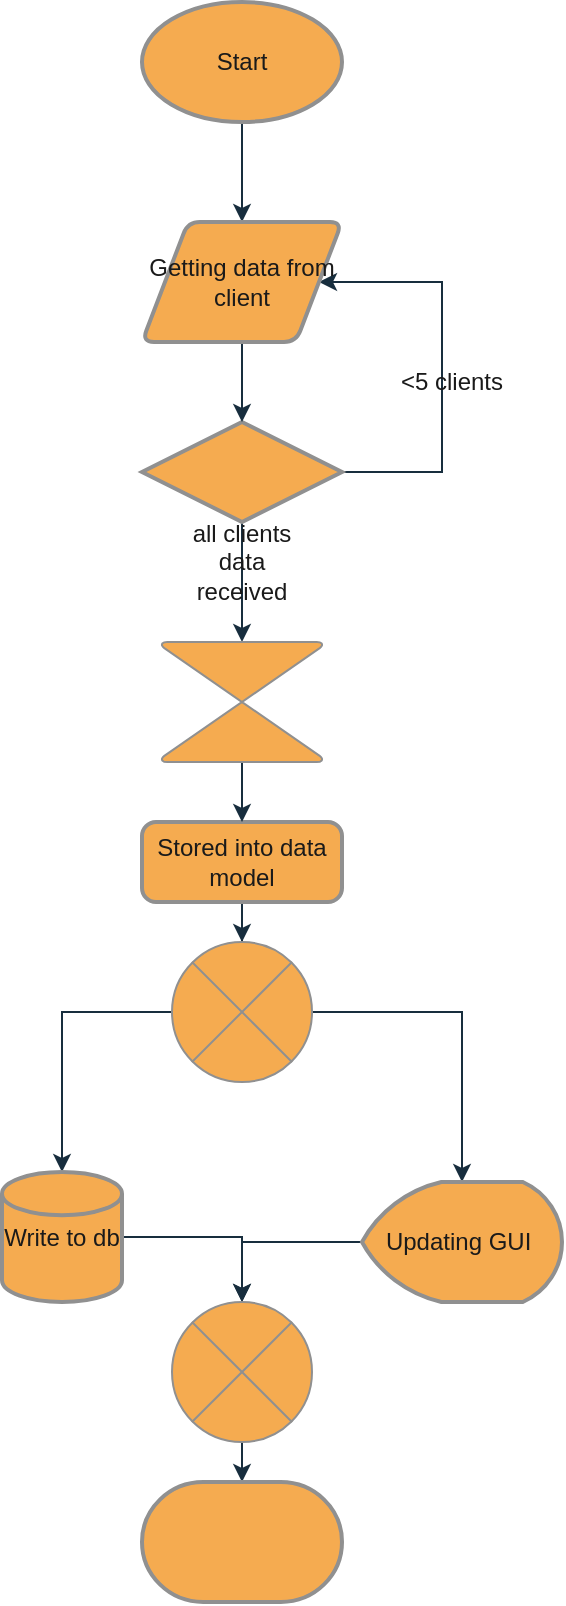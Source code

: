 <mxfile version="14.5.3" type="github">
  <diagram name="Page-1" id="c7488fd3-1785-93aa-aadb-54a6760d102a">
    <mxGraphModel dx="1364" dy="713" grid="1" gridSize="10" guides="1" tooltips="1" connect="1" arrows="1" fold="1" page="1" pageScale="1" pageWidth="1100" pageHeight="850" background="none" math="0" shadow="0">
      <root>
        <mxCell id="0" />
        <mxCell id="1" parent="0" />
        <mxCell id="Z4pv_fA-xn7JcEXI4NbQ-9" style="edgeStyle=orthogonalEdgeStyle;rounded=0;orthogonalLoop=1;jettySize=auto;html=1;entryX=0.5;entryY=0;entryDx=0;entryDy=0;strokeColor=#182E3E;fontColor=#1A1A1A;labelBackgroundColor=#EEEEEE;" edge="1" parent="1" source="Z4pv_fA-xn7JcEXI4NbQ-1" target="Z4pv_fA-xn7JcEXI4NbQ-4">
          <mxGeometry relative="1" as="geometry" />
        </mxCell>
        <mxCell id="Z4pv_fA-xn7JcEXI4NbQ-1" value="Start" style="strokeWidth=2;html=1;shape=mxgraph.flowchart.start_1;whiteSpace=wrap;fillColor=#F5AB50;strokeColor=#909090;fontColor=#1A1A1A;" vertex="1" parent="1">
          <mxGeometry x="90" y="24" width="100" height="60" as="geometry" />
        </mxCell>
        <mxCell id="Z4pv_fA-xn7JcEXI4NbQ-5" style="edgeStyle=orthogonalEdgeStyle;rounded=0;orthogonalLoop=1;jettySize=auto;html=1;entryX=1;entryY=0.5;entryDx=0;entryDy=0;exitX=1;exitY=0.5;exitDx=0;exitDy=0;exitPerimeter=0;strokeColor=#182E3E;fontColor=#1A1A1A;labelBackgroundColor=#EEEEEE;" edge="1" parent="1" source="Z4pv_fA-xn7JcEXI4NbQ-3" target="Z4pv_fA-xn7JcEXI4NbQ-4">
          <mxGeometry relative="1" as="geometry">
            <Array as="points">
              <mxPoint x="240" y="259" />
              <mxPoint x="240" y="164" />
            </Array>
          </mxGeometry>
        </mxCell>
        <mxCell id="Z4pv_fA-xn7JcEXI4NbQ-11" style="edgeStyle=orthogonalEdgeStyle;rounded=0;orthogonalLoop=1;jettySize=auto;html=1;entryX=0.5;entryY=0;entryDx=0;entryDy=0;entryPerimeter=0;strokeColor=#182E3E;fontColor=#1A1A1A;labelBackgroundColor=#EEEEEE;" edge="1" parent="1" source="Z4pv_fA-xn7JcEXI4NbQ-3" target="Z4pv_fA-xn7JcEXI4NbQ-13">
          <mxGeometry relative="1" as="geometry" />
        </mxCell>
        <mxCell id="Z4pv_fA-xn7JcEXI4NbQ-3" value="" style="strokeWidth=2;html=1;shape=mxgraph.flowchart.decision;whiteSpace=wrap;fillColor=#F5AB50;strokeColor=#909090;fontColor=#1A1A1A;" vertex="1" parent="1">
          <mxGeometry x="90" y="234" width="100" height="50" as="geometry" />
        </mxCell>
        <mxCell id="Z4pv_fA-xn7JcEXI4NbQ-8" style="edgeStyle=orthogonalEdgeStyle;rounded=0;orthogonalLoop=1;jettySize=auto;html=1;entryX=0.5;entryY=0;entryDx=0;entryDy=0;entryPerimeter=0;strokeColor=#182E3E;fontColor=#1A1A1A;labelBackgroundColor=#EEEEEE;" edge="1" parent="1" source="Z4pv_fA-xn7JcEXI4NbQ-4" target="Z4pv_fA-xn7JcEXI4NbQ-3">
          <mxGeometry relative="1" as="geometry" />
        </mxCell>
        <mxCell id="Z4pv_fA-xn7JcEXI4NbQ-4" value="Getting data from client" style="shape=parallelogram;html=1;strokeWidth=2;perimeter=parallelogramPerimeter;whiteSpace=wrap;rounded=1;arcSize=12;size=0.23;fillColor=#F5AB50;strokeColor=#909090;fontColor=#1A1A1A;" vertex="1" parent="1">
          <mxGeometry x="90" y="134" width="100" height="60" as="geometry" />
        </mxCell>
        <mxCell id="Z4pv_fA-xn7JcEXI4NbQ-6" value="&amp;lt;5 clients" style="text;html=1;strokeColor=none;fillColor=none;align=center;verticalAlign=middle;whiteSpace=wrap;rounded=0;fontColor=#1A1A1A;" vertex="1" parent="1">
          <mxGeometry x="210" y="204" width="70" height="20" as="geometry" />
        </mxCell>
        <mxCell id="Z4pv_fA-xn7JcEXI4NbQ-16" style="edgeStyle=orthogonalEdgeStyle;rounded=0;orthogonalLoop=1;jettySize=auto;html=1;entryX=0.5;entryY=0;entryDx=0;entryDy=0;entryPerimeter=0;strokeColor=#182E3E;fontColor=#1A1A1A;labelBackgroundColor=#EEEEEE;" edge="1" parent="1" source="Z4pv_fA-xn7JcEXI4NbQ-10" target="Z4pv_fA-xn7JcEXI4NbQ-15">
          <mxGeometry relative="1" as="geometry" />
        </mxCell>
        <mxCell id="Z4pv_fA-xn7JcEXI4NbQ-10" value="Stored into data model" style="rounded=1;whiteSpace=wrap;html=1;absoluteArcSize=1;arcSize=14;strokeWidth=2;fillColor=#F5AB50;strokeColor=#909090;fontColor=#1A1A1A;" vertex="1" parent="1">
          <mxGeometry x="90" y="434" width="100" height="40" as="geometry" />
        </mxCell>
        <mxCell id="Z4pv_fA-xn7JcEXI4NbQ-12" value="all clients data received" style="text;html=1;strokeColor=none;fillColor=none;align=center;verticalAlign=middle;whiteSpace=wrap;rounded=0;fontColor=#1A1A1A;" vertex="1" parent="1">
          <mxGeometry x="105" y="294" width="70" height="20" as="geometry" />
        </mxCell>
        <mxCell id="Z4pv_fA-xn7JcEXI4NbQ-14" style="edgeStyle=orthogonalEdgeStyle;rounded=0;orthogonalLoop=1;jettySize=auto;html=1;entryX=0.5;entryY=0;entryDx=0;entryDy=0;strokeColor=#182E3E;fontColor=#1A1A1A;labelBackgroundColor=#EEEEEE;" edge="1" parent="1" source="Z4pv_fA-xn7JcEXI4NbQ-13" target="Z4pv_fA-xn7JcEXI4NbQ-10">
          <mxGeometry relative="1" as="geometry">
            <mxPoint x="140" y="424" as="targetPoint" />
          </mxGeometry>
        </mxCell>
        <mxCell id="Z4pv_fA-xn7JcEXI4NbQ-13" value="" style="verticalLabelPosition=bottom;verticalAlign=top;html=1;shape=mxgraph.flowchart.collate;fillColor=#F5AB50;strokeColor=#909090;fontColor=#1A1A1A;" vertex="1" parent="1">
          <mxGeometry x="100" y="344" width="80" height="60" as="geometry" />
        </mxCell>
        <mxCell id="Z4pv_fA-xn7JcEXI4NbQ-18" style="edgeStyle=orthogonalEdgeStyle;rounded=0;orthogonalLoop=1;jettySize=auto;html=1;entryX=0.5;entryY=0;entryDx=0;entryDy=0;entryPerimeter=0;strokeColor=#182E3E;fontColor=#1A1A1A;labelBackgroundColor=#EEEEEE;" edge="1" parent="1" source="Z4pv_fA-xn7JcEXI4NbQ-15" target="Z4pv_fA-xn7JcEXI4NbQ-17">
          <mxGeometry relative="1" as="geometry" />
        </mxCell>
        <mxCell id="Z4pv_fA-xn7JcEXI4NbQ-20" style="edgeStyle=orthogonalEdgeStyle;rounded=0;orthogonalLoop=1;jettySize=auto;html=1;entryX=0.5;entryY=0;entryDx=0;entryDy=0;entryPerimeter=0;strokeColor=#182E3E;fontColor=#1A1A1A;labelBackgroundColor=#EEEEEE;" edge="1" parent="1" source="Z4pv_fA-xn7JcEXI4NbQ-15" target="Z4pv_fA-xn7JcEXI4NbQ-19">
          <mxGeometry relative="1" as="geometry" />
        </mxCell>
        <mxCell id="Z4pv_fA-xn7JcEXI4NbQ-15" value="" style="verticalLabelPosition=bottom;verticalAlign=top;html=1;shape=mxgraph.flowchart.or;fillColor=#F5AB50;strokeColor=#909090;fontColor=#1A1A1A;" vertex="1" parent="1">
          <mxGeometry x="105" y="494" width="70" height="70" as="geometry" />
        </mxCell>
        <mxCell id="Z4pv_fA-xn7JcEXI4NbQ-22" style="edgeStyle=orthogonalEdgeStyle;rounded=0;orthogonalLoop=1;jettySize=auto;html=1;entryX=0.5;entryY=0;entryDx=0;entryDy=0;entryPerimeter=0;strokeColor=#182E3E;fontColor=#1A1A1A;labelBackgroundColor=#EEEEEE;" edge="1" parent="1" source="Z4pv_fA-xn7JcEXI4NbQ-17" target="Z4pv_fA-xn7JcEXI4NbQ-21">
          <mxGeometry relative="1" as="geometry" />
        </mxCell>
        <mxCell id="Z4pv_fA-xn7JcEXI4NbQ-17" value="Updating GUI&amp;nbsp;" style="strokeWidth=2;html=1;shape=mxgraph.flowchart.display;whiteSpace=wrap;fillColor=#F5AB50;strokeColor=#909090;fontColor=#1A1A1A;" vertex="1" parent="1">
          <mxGeometry x="200" y="614" width="100" height="60" as="geometry" />
        </mxCell>
        <mxCell id="Z4pv_fA-xn7JcEXI4NbQ-23" style="edgeStyle=orthogonalEdgeStyle;rounded=0;orthogonalLoop=1;jettySize=auto;html=1;entryX=0.5;entryY=0;entryDx=0;entryDy=0;entryPerimeter=0;strokeColor=#182E3E;fontColor=#1A1A1A;labelBackgroundColor=#EEEEEE;" edge="1" parent="1" source="Z4pv_fA-xn7JcEXI4NbQ-19" target="Z4pv_fA-xn7JcEXI4NbQ-21">
          <mxGeometry relative="1" as="geometry" />
        </mxCell>
        <mxCell id="Z4pv_fA-xn7JcEXI4NbQ-19" value="Write to db" style="strokeWidth=2;html=1;shape=mxgraph.flowchart.database;whiteSpace=wrap;fillColor=#F5AB50;strokeColor=#909090;fontColor=#1A1A1A;" vertex="1" parent="1">
          <mxGeometry x="20" y="609" width="60" height="65" as="geometry" />
        </mxCell>
        <mxCell id="Z4pv_fA-xn7JcEXI4NbQ-25" style="edgeStyle=orthogonalEdgeStyle;rounded=0;orthogonalLoop=1;jettySize=auto;html=1;strokeColor=#182E3E;fontColor=#1A1A1A;labelBackgroundColor=#EEEEEE;" edge="1" parent="1" source="Z4pv_fA-xn7JcEXI4NbQ-21" target="Z4pv_fA-xn7JcEXI4NbQ-24">
          <mxGeometry relative="1" as="geometry" />
        </mxCell>
        <mxCell id="Z4pv_fA-xn7JcEXI4NbQ-21" value="" style="verticalLabelPosition=bottom;verticalAlign=top;html=1;shape=mxgraph.flowchart.or;fillColor=#F5AB50;strokeColor=#909090;fontColor=#1A1A1A;" vertex="1" parent="1">
          <mxGeometry x="105" y="674" width="70" height="70" as="geometry" />
        </mxCell>
        <mxCell id="Z4pv_fA-xn7JcEXI4NbQ-24" value="" style="strokeWidth=2;html=1;shape=mxgraph.flowchart.terminator;whiteSpace=wrap;fillColor=#F5AB50;strokeColor=#909090;fontColor=#1A1A1A;" vertex="1" parent="1">
          <mxGeometry x="90" y="764" width="100" height="60" as="geometry" />
        </mxCell>
      </root>
    </mxGraphModel>
  </diagram>
</mxfile>
